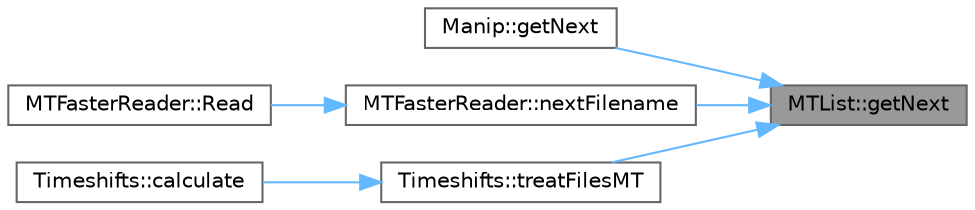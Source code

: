 digraph "MTList::getNext"
{
 // LATEX_PDF_SIZE
  bgcolor="transparent";
  edge [fontname=Helvetica,fontsize=10,labelfontname=Helvetica,labelfontsize=10];
  node [fontname=Helvetica,fontsize=10,shape=box,height=0.2,width=0.4];
  rankdir="RL";
  Node1 [id="Node000001",label="MTList::getNext",height=0.2,width=0.4,color="gray40", fillcolor="grey60", style="filled", fontcolor="black",tooltip=" "];
  Node1 -> Node2 [id="edge1_Node000001_Node000002",dir="back",color="steelblue1",style="solid",tooltip=" "];
  Node2 [id="Node000002",label="Manip::getNext",height=0.2,width=0.4,color="grey40", fillcolor="white", style="filled",URL="$class_manip.html#a0192f178496568056b1d17c9e73db064",tooltip=" "];
  Node1 -> Node3 [id="edge2_Node000001_Node000003",dir="back",color="steelblue1",style="solid",tooltip=" "];
  Node3 [id="Node000003",label="MTFasterReader::nextFilename",height=0.2,width=0.4,color="grey40", fillcolor="white", style="filled",URL="$class_m_t_faster_reader.html#a63e239df82bf04244bdab829bb73cd20",tooltip=" "];
  Node3 -> Node4 [id="edge3_Node000003_Node000004",dir="back",color="steelblue1",style="solid",tooltip=" "];
  Node4 [id="Node000004",label="MTFasterReader::Read",height=0.2,width=0.4,color="grey40", fillcolor="white", style="filled",URL="$class_m_t_faster_reader.html#a7e26b2201486cd489b66ab12b83427e0",tooltip=" "];
  Node1 -> Node5 [id="edge4_Node000001_Node000005",dir="back",color="steelblue1",style="solid",tooltip=" "];
  Node5 [id="Node000005",label="Timeshifts::treatFilesMT",height=0.2,width=0.4,color="grey40", fillcolor="white", style="filled",URL="$class_timeshifts.html#a26f38ee7d05a04d0f8005d8467ca46da",tooltip=" "];
  Node5 -> Node6 [id="edge5_Node000005_Node000006",dir="back",color="steelblue1",style="solid",tooltip=" "];
  Node6 [id="Node000006",label="Timeshifts::calculate",height=0.2,width=0.4,color="grey40", fillcolor="white", style="filled",URL="$class_timeshifts.html#a3d3ab1b3498ca45832d8a8735f16e188",tooltip=" "];
}
